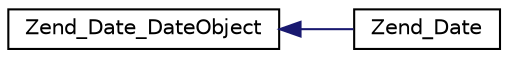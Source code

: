 digraph G
{
  edge [fontname="Helvetica",fontsize="10",labelfontname="Helvetica",labelfontsize="10"];
  node [fontname="Helvetica",fontsize="10",shape=record];
  rankdir="LR";
  Node1 [label="Zend_Date_DateObject",height=0.2,width=0.4,color="black", fillcolor="white", style="filled",URL="$class_zend___date___date_object.html"];
  Node1 -> Node2 [dir="back",color="midnightblue",fontsize="10",style="solid",fontname="Helvetica"];
  Node2 [label="Zend_Date",height=0.2,width=0.4,color="black", fillcolor="white", style="filled",URL="$class_zend___date.html"];
}
